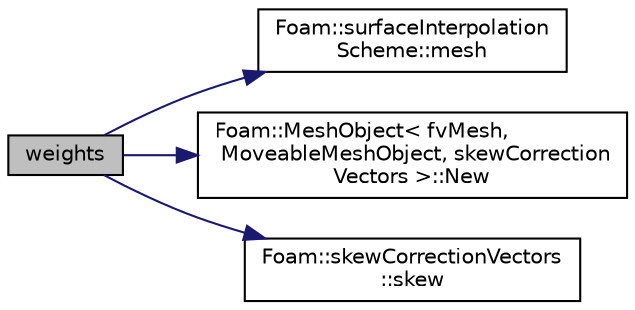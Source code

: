 digraph "weights"
{
  bgcolor="transparent";
  edge [fontname="Helvetica",fontsize="10",labelfontname="Helvetica",labelfontsize="10"];
  node [fontname="Helvetica",fontsize="10",shape=record];
  rankdir="LR";
  Node1 [label="weights",height=0.2,width=0.4,color="black", fillcolor="grey75", style="filled" fontcolor="black"];
  Node1 -> Node2 [color="midnightblue",fontsize="10",style="solid",fontname="Helvetica"];
  Node2 [label="Foam::surfaceInterpolation\lScheme::mesh",height=0.2,width=0.4,color="black",URL="$classFoam_1_1surfaceInterpolationScheme.html#a9687e6999ad5ae21072ec74623f049ff",tooltip="Return mesh reference. "];
  Node1 -> Node3 [color="midnightblue",fontsize="10",style="solid",fontname="Helvetica"];
  Node3 [label="Foam::MeshObject\< fvMesh,\l MoveableMeshObject, skewCorrection\lVectors \>::New",height=0.2,width=0.4,color="black",URL="$classFoam_1_1MeshObject.html#a86334f5b5007fec5e7a1c9bff77674fb",tooltip="Get existing or create a new MeshObject. "];
  Node1 -> Node4 [color="midnightblue",fontsize="10",style="solid",fontname="Helvetica"];
  Node4 [label="Foam::skewCorrectionVectors\l::skew",height=0.2,width=0.4,color="black",URL="$classFoam_1_1skewCorrectionVectors.html#a83a4dd44ec4897f5b2557ee5eb1b2407",tooltip="Return whether mesh is skew or not. "];
}
